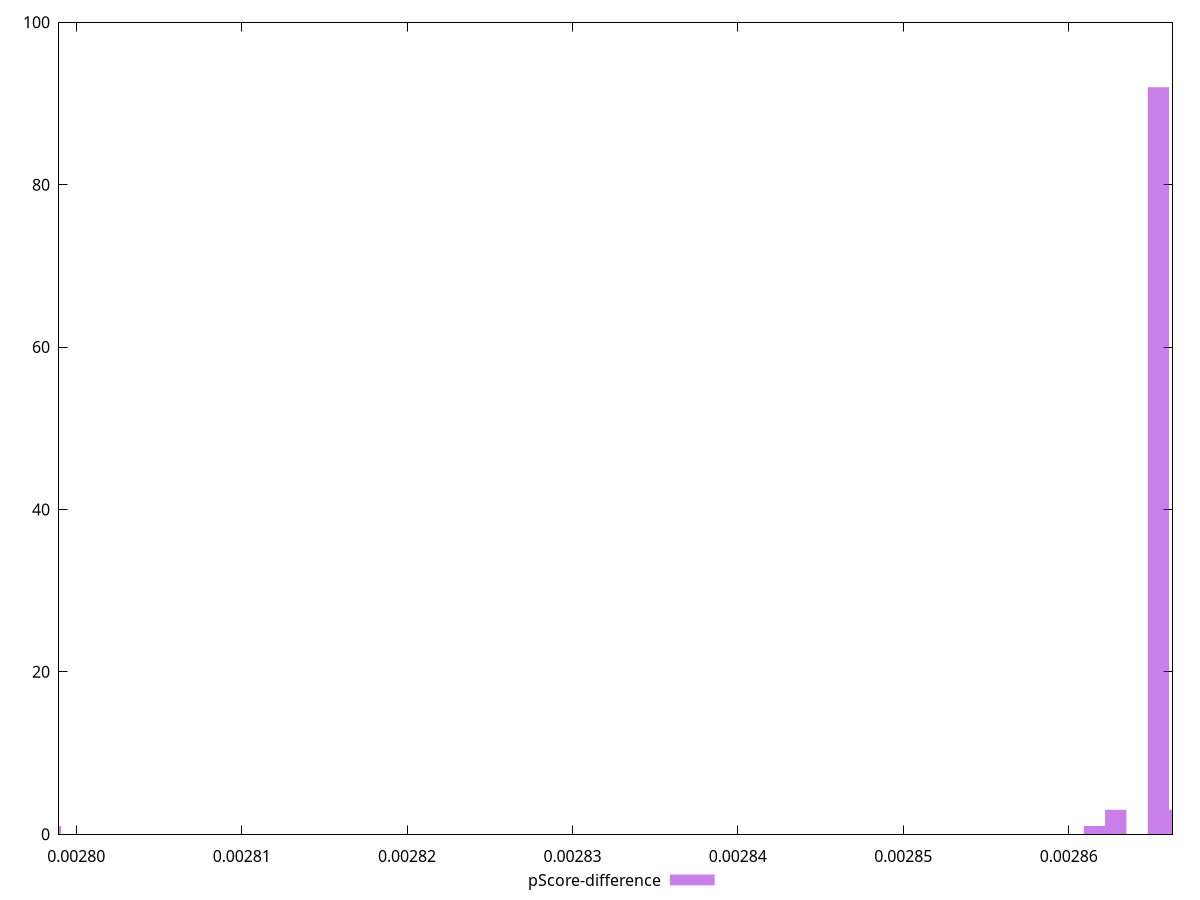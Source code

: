 reset

$pScoreDifference <<EOF
0.0027984271885087564 1
0.00286542452451357 92
0.002862847703898 3
0.002866712934821355 3
0.002861559293590215 1
EOF

set key outside below
set boxwidth 0.0000012884103077848786
set xrange [0.002798955218109467:0.002866277779331905]
set yrange [0:100]
set trange [0:100]
set style fill transparent solid 0.5 noborder
set terminal svg size 640, 490 enhanced background rgb 'white'
set output "report_00025_2021-02-22T21:38:55.199Z/uses-long-cache-ttl/samples/pages+cached/pScore-difference/histogram.svg"

plot $pScoreDifference title "pScore-difference" with boxes

reset
